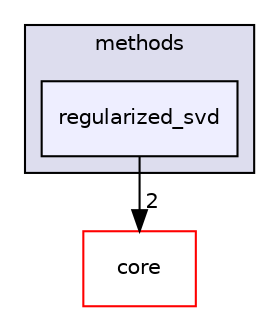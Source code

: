 digraph "src/mlpack/methods/regularized_svd" {
  compound=true
  node [ fontsize="10", fontname="Helvetica"];
  edge [ labelfontsize="10", labelfontname="Helvetica"];
  subgraph clusterdir_2217eda3f3f128182276a15ca80cc98e {
    graph [ bgcolor="#ddddee", pencolor="black", label="methods" fontname="Helvetica", fontsize="10", URL="dir_2217eda3f3f128182276a15ca80cc98e.html"]
  dir_566ac1d2be43b5ecb9ea009b9f039c79 [shape=box, label="regularized_svd", style="filled", fillcolor="#eeeeff", pencolor="black", URL="dir_566ac1d2be43b5ecb9ea009b9f039c79.html"];
  }
  dir_4fe3ec57c84c6ad35450b5bbf87898f0 [shape=box label="core" fillcolor="white" style="filled" color="red" URL="dir_4fe3ec57c84c6ad35450b5bbf87898f0.html"];
  dir_566ac1d2be43b5ecb9ea009b9f039c79->dir_4fe3ec57c84c6ad35450b5bbf87898f0 [headlabel="2", labeldistance=1.5 headhref="dir_000055_000004.html"];
}
